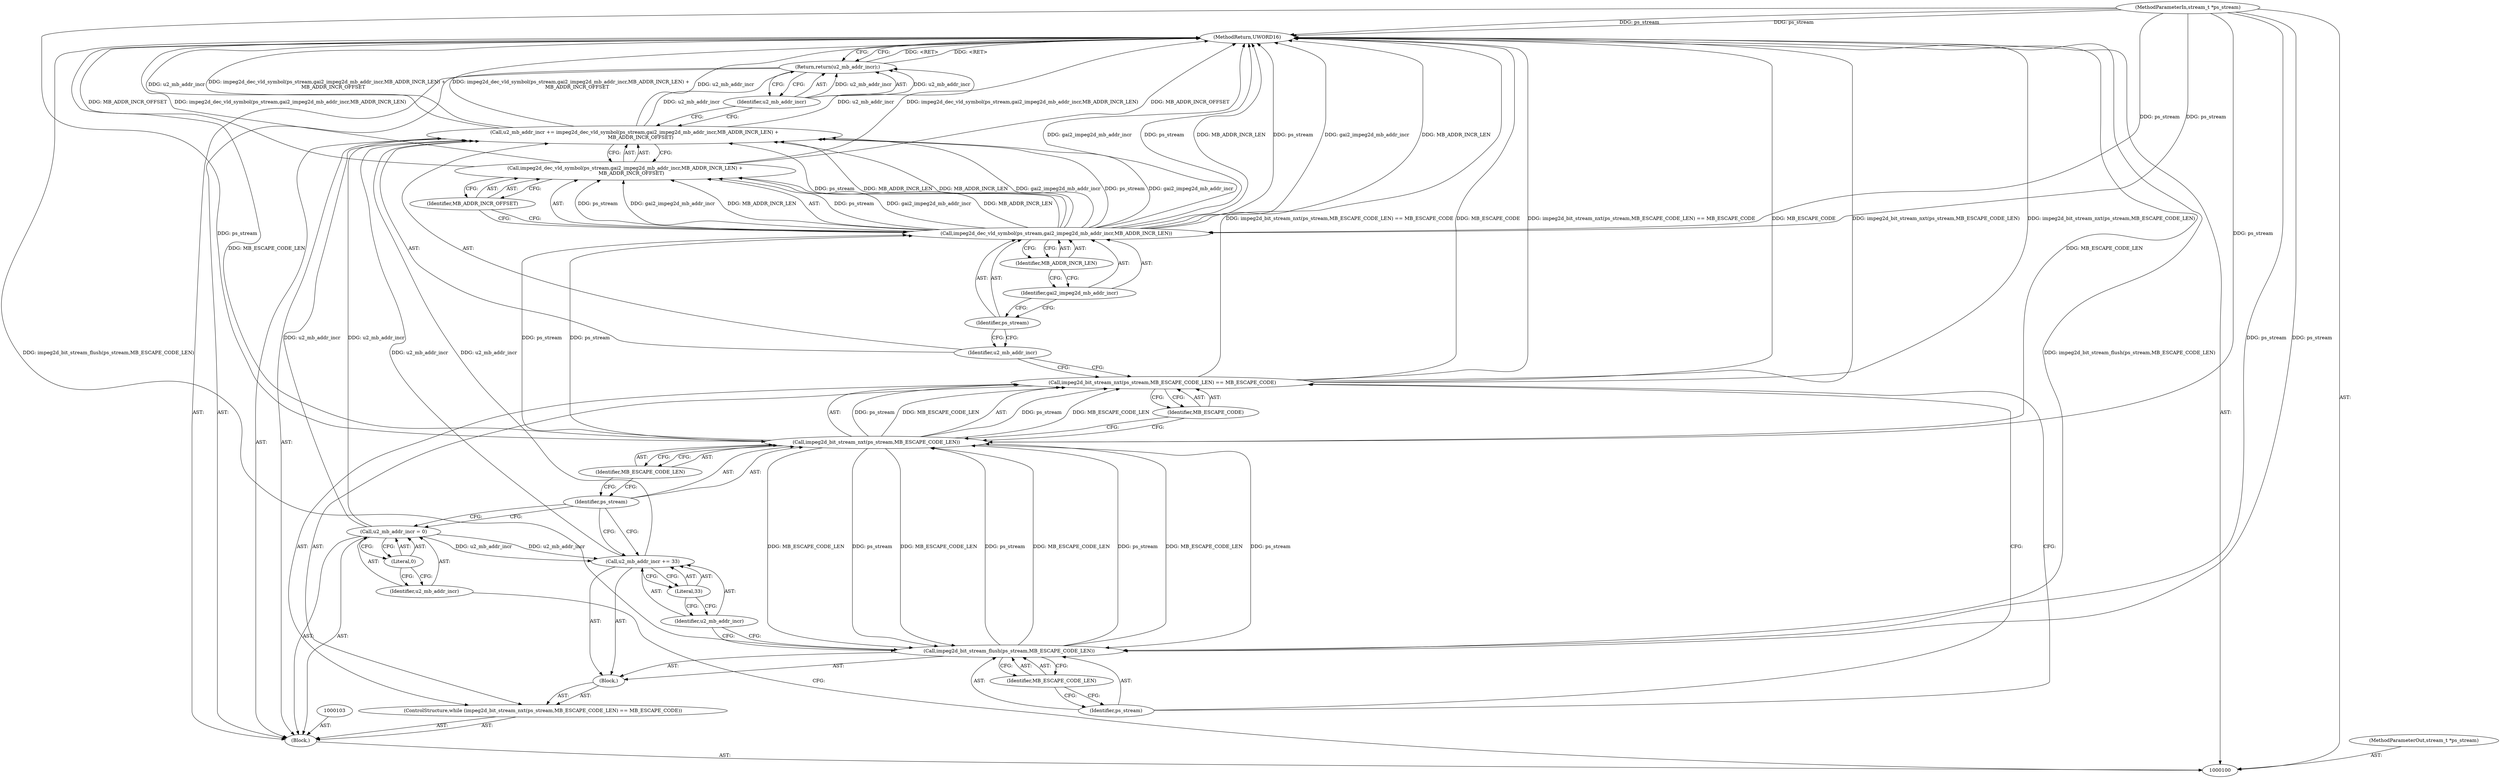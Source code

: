 digraph "1_Android_ffab15eb80630dc799eb410855c93525b75233c3_10" {
"1000130" [label="(MethodReturn,UWORD16)"];
"1000101" [label="(MethodParameterIn,stream_t *ps_stream)"];
"1000173" [label="(MethodParameterOut,stream_t *ps_stream)"];
"1000127" [label="(Identifier,MB_ADDR_INCR_OFFSET)"];
"1000128" [label="(Return,return(u2_mb_addr_incr);)"];
"1000129" [label="(Identifier,u2_mb_addr_incr)"];
"1000102" [label="(Block,)"];
"1000104" [label="(Call,u2_mb_addr_incr = 0)"];
"1000105" [label="(Identifier,u2_mb_addr_incr)"];
"1000106" [label="(Literal,0)"];
"1000108" [label="(Call,impeg2d_bit_stream_nxt(ps_stream,MB_ESCAPE_CODE_LEN) == MB_ESCAPE_CODE)"];
"1000109" [label="(Call,impeg2d_bit_stream_nxt(ps_stream,MB_ESCAPE_CODE_LEN))"];
"1000110" [label="(Identifier,ps_stream)"];
"1000107" [label="(ControlStructure,while (impeg2d_bit_stream_nxt(ps_stream,MB_ESCAPE_CODE_LEN) == MB_ESCAPE_CODE))"];
"1000111" [label="(Identifier,MB_ESCAPE_CODE_LEN)"];
"1000112" [label="(Identifier,MB_ESCAPE_CODE)"];
"1000113" [label="(Block,)"];
"1000115" [label="(Identifier,ps_stream)"];
"1000116" [label="(Identifier,MB_ESCAPE_CODE_LEN)"];
"1000114" [label="(Call,impeg2d_bit_stream_flush(ps_stream,MB_ESCAPE_CODE_LEN))"];
"1000119" [label="(Literal,33)"];
"1000117" [label="(Call,u2_mb_addr_incr += 33)"];
"1000118" [label="(Identifier,u2_mb_addr_incr)"];
"1000122" [label="(Call,impeg2d_dec_vld_symbol(ps_stream,gai2_impeg2d_mb_addr_incr,MB_ADDR_INCR_LEN) +\n        MB_ADDR_INCR_OFFSET)"];
"1000123" [label="(Call,impeg2d_dec_vld_symbol(ps_stream,gai2_impeg2d_mb_addr_incr,MB_ADDR_INCR_LEN))"];
"1000120" [label="(Call,u2_mb_addr_incr += impeg2d_dec_vld_symbol(ps_stream,gai2_impeg2d_mb_addr_incr,MB_ADDR_INCR_LEN) +\n        MB_ADDR_INCR_OFFSET)"];
"1000121" [label="(Identifier,u2_mb_addr_incr)"];
"1000124" [label="(Identifier,ps_stream)"];
"1000125" [label="(Identifier,gai2_impeg2d_mb_addr_incr)"];
"1000126" [label="(Identifier,MB_ADDR_INCR_LEN)"];
"1000130" -> "1000100"  [label="AST: "];
"1000130" -> "1000128"  [label="CFG: "];
"1000123" -> "1000130"  [label="DDG: MB_ADDR_INCR_LEN"];
"1000123" -> "1000130"  [label="DDG: gai2_impeg2d_mb_addr_incr"];
"1000123" -> "1000130"  [label="DDG: ps_stream"];
"1000108" -> "1000130"  [label="DDG: impeg2d_bit_stream_nxt(ps_stream,MB_ESCAPE_CODE_LEN) == MB_ESCAPE_CODE"];
"1000108" -> "1000130"  [label="DDG: MB_ESCAPE_CODE"];
"1000108" -> "1000130"  [label="DDG: impeg2d_bit_stream_nxt(ps_stream,MB_ESCAPE_CODE_LEN)"];
"1000114" -> "1000130"  [label="DDG: impeg2d_bit_stream_flush(ps_stream,MB_ESCAPE_CODE_LEN)"];
"1000122" -> "1000130"  [label="DDG: impeg2d_dec_vld_symbol(ps_stream,gai2_impeg2d_mb_addr_incr,MB_ADDR_INCR_LEN)"];
"1000122" -> "1000130"  [label="DDG: MB_ADDR_INCR_OFFSET"];
"1000120" -> "1000130"  [label="DDG: u2_mb_addr_incr"];
"1000120" -> "1000130"  [label="DDG: impeg2d_dec_vld_symbol(ps_stream,gai2_impeg2d_mb_addr_incr,MB_ADDR_INCR_LEN) +\n        MB_ADDR_INCR_OFFSET"];
"1000109" -> "1000130"  [label="DDG: MB_ESCAPE_CODE_LEN"];
"1000101" -> "1000130"  [label="DDG: ps_stream"];
"1000128" -> "1000130"  [label="DDG: <RET>"];
"1000101" -> "1000100"  [label="AST: "];
"1000101" -> "1000130"  [label="DDG: ps_stream"];
"1000101" -> "1000109"  [label="DDG: ps_stream"];
"1000101" -> "1000114"  [label="DDG: ps_stream"];
"1000101" -> "1000123"  [label="DDG: ps_stream"];
"1000173" -> "1000100"  [label="AST: "];
"1000127" -> "1000122"  [label="AST: "];
"1000127" -> "1000123"  [label="CFG: "];
"1000122" -> "1000127"  [label="CFG: "];
"1000128" -> "1000102"  [label="AST: "];
"1000128" -> "1000129"  [label="CFG: "];
"1000129" -> "1000128"  [label="AST: "];
"1000130" -> "1000128"  [label="CFG: "];
"1000128" -> "1000130"  [label="DDG: <RET>"];
"1000129" -> "1000128"  [label="DDG: u2_mb_addr_incr"];
"1000120" -> "1000128"  [label="DDG: u2_mb_addr_incr"];
"1000129" -> "1000128"  [label="AST: "];
"1000129" -> "1000120"  [label="CFG: "];
"1000128" -> "1000129"  [label="CFG: "];
"1000129" -> "1000128"  [label="DDG: u2_mb_addr_incr"];
"1000102" -> "1000100"  [label="AST: "];
"1000103" -> "1000102"  [label="AST: "];
"1000104" -> "1000102"  [label="AST: "];
"1000107" -> "1000102"  [label="AST: "];
"1000120" -> "1000102"  [label="AST: "];
"1000128" -> "1000102"  [label="AST: "];
"1000104" -> "1000102"  [label="AST: "];
"1000104" -> "1000106"  [label="CFG: "];
"1000105" -> "1000104"  [label="AST: "];
"1000106" -> "1000104"  [label="AST: "];
"1000110" -> "1000104"  [label="CFG: "];
"1000104" -> "1000117"  [label="DDG: u2_mb_addr_incr"];
"1000104" -> "1000120"  [label="DDG: u2_mb_addr_incr"];
"1000105" -> "1000104"  [label="AST: "];
"1000105" -> "1000100"  [label="CFG: "];
"1000106" -> "1000105"  [label="CFG: "];
"1000106" -> "1000104"  [label="AST: "];
"1000106" -> "1000105"  [label="CFG: "];
"1000104" -> "1000106"  [label="CFG: "];
"1000108" -> "1000107"  [label="AST: "];
"1000108" -> "1000112"  [label="CFG: "];
"1000109" -> "1000108"  [label="AST: "];
"1000112" -> "1000108"  [label="AST: "];
"1000115" -> "1000108"  [label="CFG: "];
"1000121" -> "1000108"  [label="CFG: "];
"1000108" -> "1000130"  [label="DDG: impeg2d_bit_stream_nxt(ps_stream,MB_ESCAPE_CODE_LEN) == MB_ESCAPE_CODE"];
"1000108" -> "1000130"  [label="DDG: MB_ESCAPE_CODE"];
"1000108" -> "1000130"  [label="DDG: impeg2d_bit_stream_nxt(ps_stream,MB_ESCAPE_CODE_LEN)"];
"1000109" -> "1000108"  [label="DDG: ps_stream"];
"1000109" -> "1000108"  [label="DDG: MB_ESCAPE_CODE_LEN"];
"1000109" -> "1000108"  [label="AST: "];
"1000109" -> "1000111"  [label="CFG: "];
"1000110" -> "1000109"  [label="AST: "];
"1000111" -> "1000109"  [label="AST: "];
"1000112" -> "1000109"  [label="CFG: "];
"1000109" -> "1000130"  [label="DDG: MB_ESCAPE_CODE_LEN"];
"1000109" -> "1000108"  [label="DDG: ps_stream"];
"1000109" -> "1000108"  [label="DDG: MB_ESCAPE_CODE_LEN"];
"1000114" -> "1000109"  [label="DDG: ps_stream"];
"1000114" -> "1000109"  [label="DDG: MB_ESCAPE_CODE_LEN"];
"1000101" -> "1000109"  [label="DDG: ps_stream"];
"1000109" -> "1000114"  [label="DDG: ps_stream"];
"1000109" -> "1000114"  [label="DDG: MB_ESCAPE_CODE_LEN"];
"1000109" -> "1000123"  [label="DDG: ps_stream"];
"1000110" -> "1000109"  [label="AST: "];
"1000110" -> "1000117"  [label="CFG: "];
"1000110" -> "1000104"  [label="CFG: "];
"1000111" -> "1000110"  [label="CFG: "];
"1000107" -> "1000102"  [label="AST: "];
"1000108" -> "1000107"  [label="AST: "];
"1000113" -> "1000107"  [label="AST: "];
"1000111" -> "1000109"  [label="AST: "];
"1000111" -> "1000110"  [label="CFG: "];
"1000109" -> "1000111"  [label="CFG: "];
"1000112" -> "1000108"  [label="AST: "];
"1000112" -> "1000109"  [label="CFG: "];
"1000108" -> "1000112"  [label="CFG: "];
"1000113" -> "1000107"  [label="AST: "];
"1000114" -> "1000113"  [label="AST: "];
"1000117" -> "1000113"  [label="AST: "];
"1000115" -> "1000114"  [label="AST: "];
"1000115" -> "1000108"  [label="CFG: "];
"1000116" -> "1000115"  [label="CFG: "];
"1000116" -> "1000114"  [label="AST: "];
"1000116" -> "1000115"  [label="CFG: "];
"1000114" -> "1000116"  [label="CFG: "];
"1000114" -> "1000113"  [label="AST: "];
"1000114" -> "1000116"  [label="CFG: "];
"1000115" -> "1000114"  [label="AST: "];
"1000116" -> "1000114"  [label="AST: "];
"1000118" -> "1000114"  [label="CFG: "];
"1000114" -> "1000130"  [label="DDG: impeg2d_bit_stream_flush(ps_stream,MB_ESCAPE_CODE_LEN)"];
"1000114" -> "1000109"  [label="DDG: ps_stream"];
"1000114" -> "1000109"  [label="DDG: MB_ESCAPE_CODE_LEN"];
"1000109" -> "1000114"  [label="DDG: ps_stream"];
"1000109" -> "1000114"  [label="DDG: MB_ESCAPE_CODE_LEN"];
"1000101" -> "1000114"  [label="DDG: ps_stream"];
"1000119" -> "1000117"  [label="AST: "];
"1000119" -> "1000118"  [label="CFG: "];
"1000117" -> "1000119"  [label="CFG: "];
"1000117" -> "1000113"  [label="AST: "];
"1000117" -> "1000119"  [label="CFG: "];
"1000118" -> "1000117"  [label="AST: "];
"1000119" -> "1000117"  [label="AST: "];
"1000110" -> "1000117"  [label="CFG: "];
"1000104" -> "1000117"  [label="DDG: u2_mb_addr_incr"];
"1000117" -> "1000120"  [label="DDG: u2_mb_addr_incr"];
"1000118" -> "1000117"  [label="AST: "];
"1000118" -> "1000114"  [label="CFG: "];
"1000119" -> "1000118"  [label="CFG: "];
"1000122" -> "1000120"  [label="AST: "];
"1000122" -> "1000127"  [label="CFG: "];
"1000123" -> "1000122"  [label="AST: "];
"1000127" -> "1000122"  [label="AST: "];
"1000120" -> "1000122"  [label="CFG: "];
"1000122" -> "1000130"  [label="DDG: impeg2d_dec_vld_symbol(ps_stream,gai2_impeg2d_mb_addr_incr,MB_ADDR_INCR_LEN)"];
"1000122" -> "1000130"  [label="DDG: MB_ADDR_INCR_OFFSET"];
"1000123" -> "1000122"  [label="DDG: ps_stream"];
"1000123" -> "1000122"  [label="DDG: gai2_impeg2d_mb_addr_incr"];
"1000123" -> "1000122"  [label="DDG: MB_ADDR_INCR_LEN"];
"1000123" -> "1000122"  [label="AST: "];
"1000123" -> "1000126"  [label="CFG: "];
"1000124" -> "1000123"  [label="AST: "];
"1000125" -> "1000123"  [label="AST: "];
"1000126" -> "1000123"  [label="AST: "];
"1000127" -> "1000123"  [label="CFG: "];
"1000123" -> "1000130"  [label="DDG: MB_ADDR_INCR_LEN"];
"1000123" -> "1000130"  [label="DDG: gai2_impeg2d_mb_addr_incr"];
"1000123" -> "1000130"  [label="DDG: ps_stream"];
"1000123" -> "1000120"  [label="DDG: ps_stream"];
"1000123" -> "1000120"  [label="DDG: gai2_impeg2d_mb_addr_incr"];
"1000123" -> "1000120"  [label="DDG: MB_ADDR_INCR_LEN"];
"1000123" -> "1000122"  [label="DDG: ps_stream"];
"1000123" -> "1000122"  [label="DDG: gai2_impeg2d_mb_addr_incr"];
"1000123" -> "1000122"  [label="DDG: MB_ADDR_INCR_LEN"];
"1000109" -> "1000123"  [label="DDG: ps_stream"];
"1000101" -> "1000123"  [label="DDG: ps_stream"];
"1000120" -> "1000102"  [label="AST: "];
"1000120" -> "1000122"  [label="CFG: "];
"1000121" -> "1000120"  [label="AST: "];
"1000122" -> "1000120"  [label="AST: "];
"1000129" -> "1000120"  [label="CFG: "];
"1000120" -> "1000130"  [label="DDG: u2_mb_addr_incr"];
"1000120" -> "1000130"  [label="DDG: impeg2d_dec_vld_symbol(ps_stream,gai2_impeg2d_mb_addr_incr,MB_ADDR_INCR_LEN) +\n        MB_ADDR_INCR_OFFSET"];
"1000123" -> "1000120"  [label="DDG: ps_stream"];
"1000123" -> "1000120"  [label="DDG: gai2_impeg2d_mb_addr_incr"];
"1000123" -> "1000120"  [label="DDG: MB_ADDR_INCR_LEN"];
"1000104" -> "1000120"  [label="DDG: u2_mb_addr_incr"];
"1000117" -> "1000120"  [label="DDG: u2_mb_addr_incr"];
"1000120" -> "1000128"  [label="DDG: u2_mb_addr_incr"];
"1000121" -> "1000120"  [label="AST: "];
"1000121" -> "1000108"  [label="CFG: "];
"1000124" -> "1000121"  [label="CFG: "];
"1000124" -> "1000123"  [label="AST: "];
"1000124" -> "1000121"  [label="CFG: "];
"1000125" -> "1000124"  [label="CFG: "];
"1000125" -> "1000123"  [label="AST: "];
"1000125" -> "1000124"  [label="CFG: "];
"1000126" -> "1000125"  [label="CFG: "];
"1000126" -> "1000123"  [label="AST: "];
"1000126" -> "1000125"  [label="CFG: "];
"1000123" -> "1000126"  [label="CFG: "];
}

